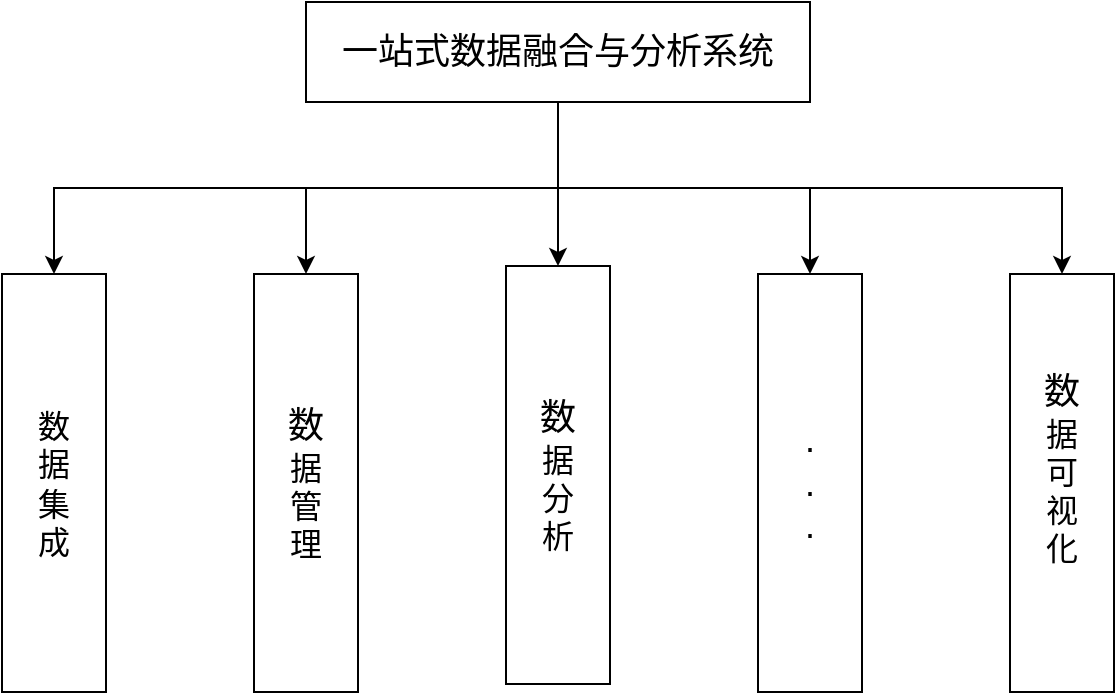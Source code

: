 <mxfile version="23.1.6" type="github">
  <diagram name="第 1 页" id="RvdxBOdz_zvApqexaQH7">
    <mxGraphModel dx="1176" dy="543" grid="0" gridSize="10" guides="1" tooltips="1" connect="1" arrows="1" fold="1" page="0" pageScale="1" pageWidth="4681" pageHeight="3300" math="0" shadow="0">
      <root>
        <mxCell id="0" />
        <mxCell id="1" parent="0" />
        <mxCell id="AM-kq0PXANTPDoDDKyzh-10" style="edgeStyle=orthogonalEdgeStyle;rounded=0;orthogonalLoop=1;jettySize=auto;html=1;exitX=0.5;exitY=1;exitDx=0;exitDy=0;" parent="1" source="AM-kq0PXANTPDoDDKyzh-1" target="AM-kq0PXANTPDoDDKyzh-2" edge="1">
          <mxGeometry relative="1" as="geometry" />
        </mxCell>
        <mxCell id="AM-kq0PXANTPDoDDKyzh-11" style="edgeStyle=orthogonalEdgeStyle;rounded=0;orthogonalLoop=1;jettySize=auto;html=1;exitX=0.5;exitY=1;exitDx=0;exitDy=0;entryX=0.5;entryY=0;entryDx=0;entryDy=0;" parent="1" source="AM-kq0PXANTPDoDDKyzh-1" target="AM-kq0PXANTPDoDDKyzh-4" edge="1">
          <mxGeometry relative="1" as="geometry" />
        </mxCell>
        <mxCell id="AM-kq0PXANTPDoDDKyzh-12" style="edgeStyle=orthogonalEdgeStyle;rounded=0;orthogonalLoop=1;jettySize=auto;html=1;exitX=0.5;exitY=1;exitDx=0;exitDy=0;" parent="1" source="AM-kq0PXANTPDoDDKyzh-1" target="AM-kq0PXANTPDoDDKyzh-3" edge="1">
          <mxGeometry relative="1" as="geometry" />
        </mxCell>
        <mxCell id="AM-kq0PXANTPDoDDKyzh-13" style="edgeStyle=orthogonalEdgeStyle;rounded=0;orthogonalLoop=1;jettySize=auto;html=1;exitX=0.5;exitY=1;exitDx=0;exitDy=0;entryX=0.5;entryY=0;entryDx=0;entryDy=0;" parent="1" source="AM-kq0PXANTPDoDDKyzh-1" target="AM-kq0PXANTPDoDDKyzh-8" edge="1">
          <mxGeometry relative="1" as="geometry" />
        </mxCell>
        <mxCell id="AM-kq0PXANTPDoDDKyzh-14" style="edgeStyle=orthogonalEdgeStyle;rounded=0;orthogonalLoop=1;jettySize=auto;html=1;exitX=0.5;exitY=1;exitDx=0;exitDy=0;" parent="1" source="AM-kq0PXANTPDoDDKyzh-1" target="AM-kq0PXANTPDoDDKyzh-9" edge="1">
          <mxGeometry relative="1" as="geometry" />
        </mxCell>
        <mxCell id="AM-kq0PXANTPDoDDKyzh-1" value="&lt;font style=&quot;font-size: 18px;&quot;&gt;一站式数据融合与分析系统&lt;/font&gt;" style="rounded=0;whiteSpace=wrap;html=1;" parent="1" vertex="1">
          <mxGeometry x="387" y="177" width="252" height="50" as="geometry" />
        </mxCell>
        <mxCell id="AM-kq0PXANTPDoDDKyzh-2" value="&lt;font style=&quot;font-size: 16px;&quot;&gt;数&lt;br&gt;据&lt;br&gt;集&lt;br&gt;成&lt;/font&gt;" style="rounded=0;whiteSpace=wrap;html=1;" parent="1" vertex="1">
          <mxGeometry x="235" y="313" width="52" height="209" as="geometry" />
        </mxCell>
        <mxCell id="AM-kq0PXANTPDoDDKyzh-3" value="&lt;font style=&quot;&quot;&gt;&lt;span style=&quot;font-size: 18px;&quot;&gt;数&lt;/span&gt;&lt;br style=&quot;border-color: var(--border-color); font-size: 16px;&quot;&gt;&lt;span style=&quot;font-size: 16px;&quot;&gt;据&lt;/span&gt;&lt;br style=&quot;border-color: var(--border-color); font-size: 16px;&quot;&gt;&lt;span style=&quot;font-size: 16px;&quot;&gt;管&lt;/span&gt;&lt;br style=&quot;border-color: var(--border-color); font-size: 16px;&quot;&gt;&lt;span style=&quot;font-size: 16px;&quot;&gt;理&lt;/span&gt;&lt;br&gt;&lt;/font&gt;" style="rounded=0;whiteSpace=wrap;html=1;" parent="1" vertex="1">
          <mxGeometry x="361" y="313" width="52" height="209" as="geometry" />
        </mxCell>
        <mxCell id="AM-kq0PXANTPDoDDKyzh-4" value="&lt;font style=&quot;&quot;&gt;&lt;span style=&quot;font-size: 18px;&quot;&gt;数&lt;/span&gt;&lt;br style=&quot;border-color: var(--border-color); font-size: 16px;&quot;&gt;&lt;span style=&quot;font-size: 16px;&quot;&gt;据&lt;/span&gt;&lt;br style=&quot;border-color: var(--border-color); font-size: 16px;&quot;&gt;&lt;span style=&quot;font-size: 16px;&quot;&gt;分&lt;br&gt;析&lt;/span&gt;&lt;br&gt;&lt;/font&gt;" style="rounded=0;whiteSpace=wrap;html=1;" parent="1" vertex="1">
          <mxGeometry x="487" y="309" width="52" height="209" as="geometry" />
        </mxCell>
        <mxCell id="AM-kq0PXANTPDoDDKyzh-8" value="&lt;font style=&quot;font-size: 18px;&quot;&gt;.&lt;br&gt;.&lt;br&gt;.&lt;br&gt;&lt;/font&gt;" style="rounded=0;whiteSpace=wrap;html=1;" parent="1" vertex="1">
          <mxGeometry x="613" y="313" width="52" height="209" as="geometry" />
        </mxCell>
        <mxCell id="AM-kq0PXANTPDoDDKyzh-9" value="&lt;font style=&quot;&quot;&gt;&lt;span style=&quot;font-size: 18px;&quot;&gt;数&lt;/span&gt;&lt;br style=&quot;border-color: var(--border-color); font-size: 16px;&quot;&gt;&lt;span style=&quot;font-size: 16px;&quot;&gt;据&lt;/span&gt;&lt;br style=&quot;border-color: var(--border-color); font-size: 16px;&quot;&gt;&lt;span style=&quot;font-size: 16px;&quot;&gt;可&lt;br&gt;视&lt;br&gt;化&lt;/span&gt;&lt;br style=&quot;border-color: var(--border-color); font-size: 16px;&quot;&gt;&lt;br&gt;&lt;/font&gt;" style="rounded=0;whiteSpace=wrap;html=1;" parent="1" vertex="1">
          <mxGeometry x="739" y="313" width="52" height="209" as="geometry" />
        </mxCell>
      </root>
    </mxGraphModel>
  </diagram>
</mxfile>
